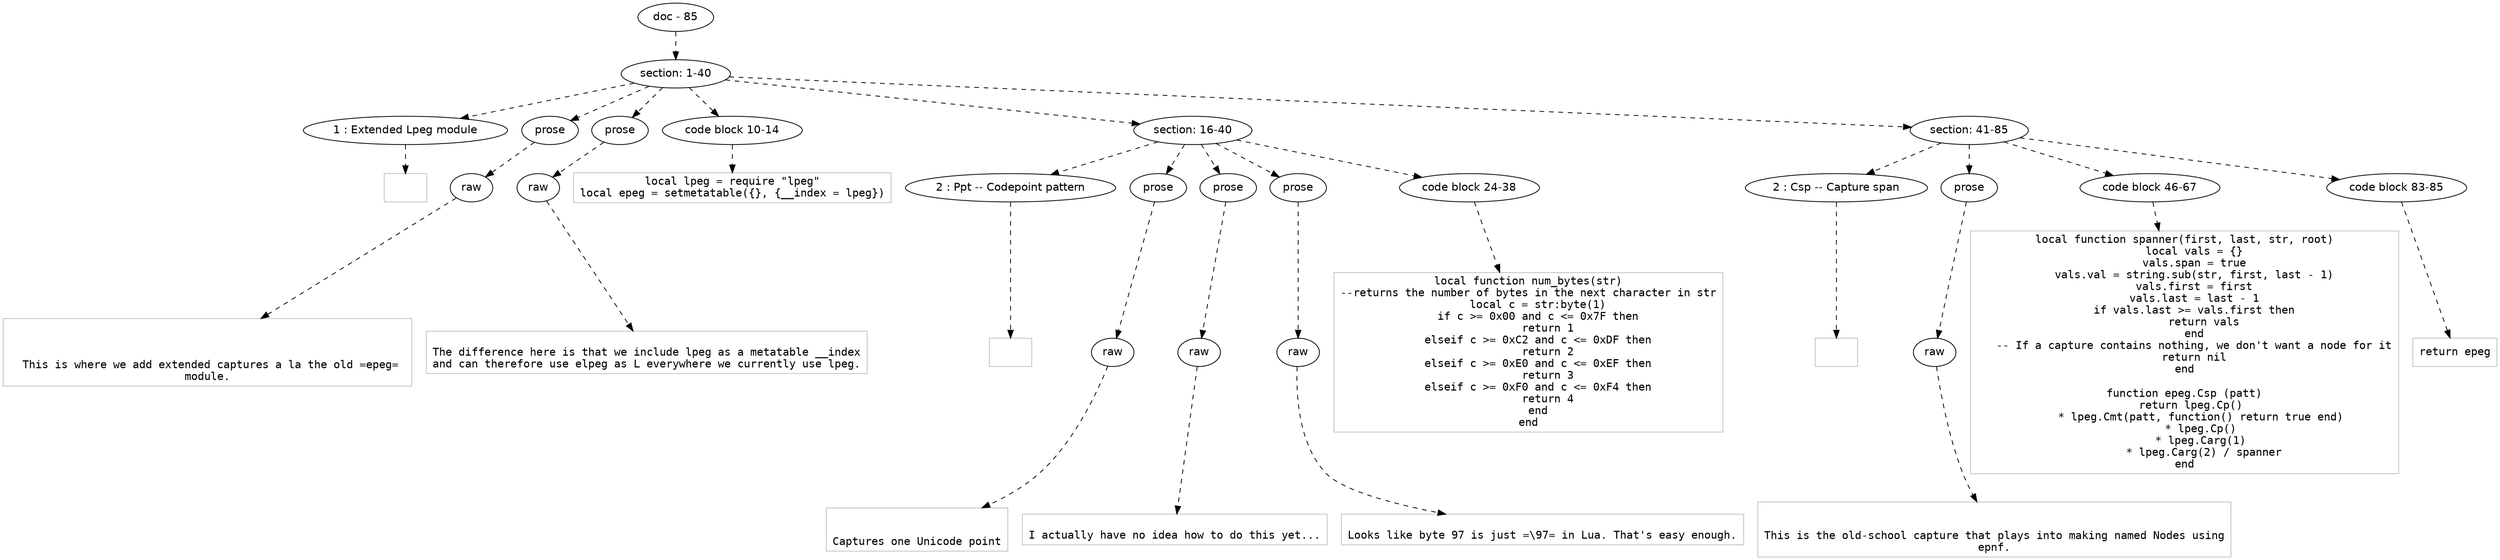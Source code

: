 digraph hierarchy {

node [fontname=Helvetica]
edge [style=dashed]

doc_0 [label="doc - 85"]


doc_0 -> { section_1}
{rank=same; section_1}

section_1 [label="section: 1-40"]


section_1 -> { header_2 prose_3 prose_4 codeblock_5 section_6 section_7}
{rank=same; header_2 prose_3 prose_4 codeblock_5 section_6 section_7}

header_2 [label="1 : Extended Lpeg module"]

prose_3 [label="prose"]

prose_4 [label="prose"]

codeblock_5 [label="code block 10-14"]

section_6 [label="section: 16-40"]

section_7 [label="section: 41-85"]


header_2 -> leaf_8
leaf_8  [color=Gray,shape=rectangle,fontname=Inconsolata,label=""]
prose_3 -> { raw_9}
{rank=same; raw_9}

raw_9 [label="raw"]


raw_9 -> leaf_10
leaf_10  [color=Gray,shape=rectangle,fontname=Inconsolata,label="


  This is where we add extended captures a la the old =epeg= 
module.
"]
prose_4 -> { raw_11}
{rank=same; raw_11}

raw_11 [label="raw"]


raw_11 -> leaf_12
leaf_12  [color=Gray,shape=rectangle,fontname=Inconsolata,label="
The difference here is that we include lpeg as a metatable __index
and can therefore use elpeg as L everywhere we currently use lpeg.
"]
codeblock_5 -> leaf_13
leaf_13  [color=Gray,shape=rectangle,fontname=Inconsolata,label="local lpeg = require \"lpeg\"
local epeg = setmetatable({}, {__index = lpeg})
"]
section_6 -> { header_14 prose_15 prose_16 prose_17 codeblock_18}
{rank=same; header_14 prose_15 prose_16 prose_17 codeblock_18}

header_14 [label="2 : Ppt -- Codepoint pattern"]

prose_15 [label="prose"]

prose_16 [label="prose"]

prose_17 [label="prose"]

codeblock_18 [label="code block 24-38"]


header_14 -> leaf_19
leaf_19  [color=Gray,shape=rectangle,fontname=Inconsolata,label=""]
prose_15 -> { raw_20}
{rank=same; raw_20}

raw_20 [label="raw"]


raw_20 -> leaf_21
leaf_21  [color=Gray,shape=rectangle,fontname=Inconsolata,label="

Captures one Unicode point
"]
prose_16 -> { raw_22}
{rank=same; raw_22}

raw_22 [label="raw"]


raw_22 -> leaf_23
leaf_23  [color=Gray,shape=rectangle,fontname=Inconsolata,label="
I actually have no idea how to do this yet...
"]
prose_17 -> { raw_24}
{rank=same; raw_24}

raw_24 [label="raw"]


raw_24 -> leaf_25
leaf_25  [color=Gray,shape=rectangle,fontname=Inconsolata,label="
Looks like byte 97 is just =\\97= in Lua. That's easy enough.
"]
codeblock_18 -> leaf_26
leaf_26  [color=Gray,shape=rectangle,fontname=Inconsolata,label="local function num_bytes(str)
--returns the number of bytes in the next character in str
   local c = str:byte(1)
   if c >= 0x00 and c <= 0x7F then
      return 1
   elseif c >= 0xC2 and c <= 0xDF then
      return 2
   elseif c >= 0xE0 and c <= 0xEF then
      return 3
   elseif c >= 0xF0 and c <= 0xF4 then
      return 4
   end
end"]
section_7 -> { header_27 prose_28 codeblock_29 codeblock_30}
{rank=same; header_27 prose_28 codeblock_29 codeblock_30}

header_27 [label="2 : Csp -- Capture span"]

prose_28 [label="prose"]

codeblock_29 [label="code block 46-67"]

codeblock_30 [label="code block 83-85"]


header_27 -> leaf_31
leaf_31  [color=Gray,shape=rectangle,fontname=Inconsolata,label=""]
prose_28 -> { raw_32}
{rank=same; raw_32}

raw_32 [label="raw"]


raw_32 -> leaf_33
leaf_33  [color=Gray,shape=rectangle,fontname=Inconsolata,label="

This is the old-school capture that plays into making named Nodes using
epnf.
"]
codeblock_29 -> leaf_34
leaf_34  [color=Gray,shape=rectangle,fontname=Inconsolata,label="local function spanner(first, last, str, root)
   local vals = {}
   vals.span = true
   vals.val = string.sub(str, first, last - 1)
   vals.first = first
   vals.last = last - 1
   if vals.last >= vals.first then
      return vals
   end
   -- If a capture contains nothing, we don't want a node for it
   return nil
end

function epeg.Csp (patt)
   return lpeg.Cp() 
      * lpeg.Cmt(patt, function() return true end) 
      * lpeg.Cp() 
      * lpeg.Carg(1) 
      * lpeg.Carg(2) / spanner
end"]
codeblock_30 -> leaf_35
leaf_35  [color=Gray,shape=rectangle,fontname=Inconsolata,label="return epeg"]

}
